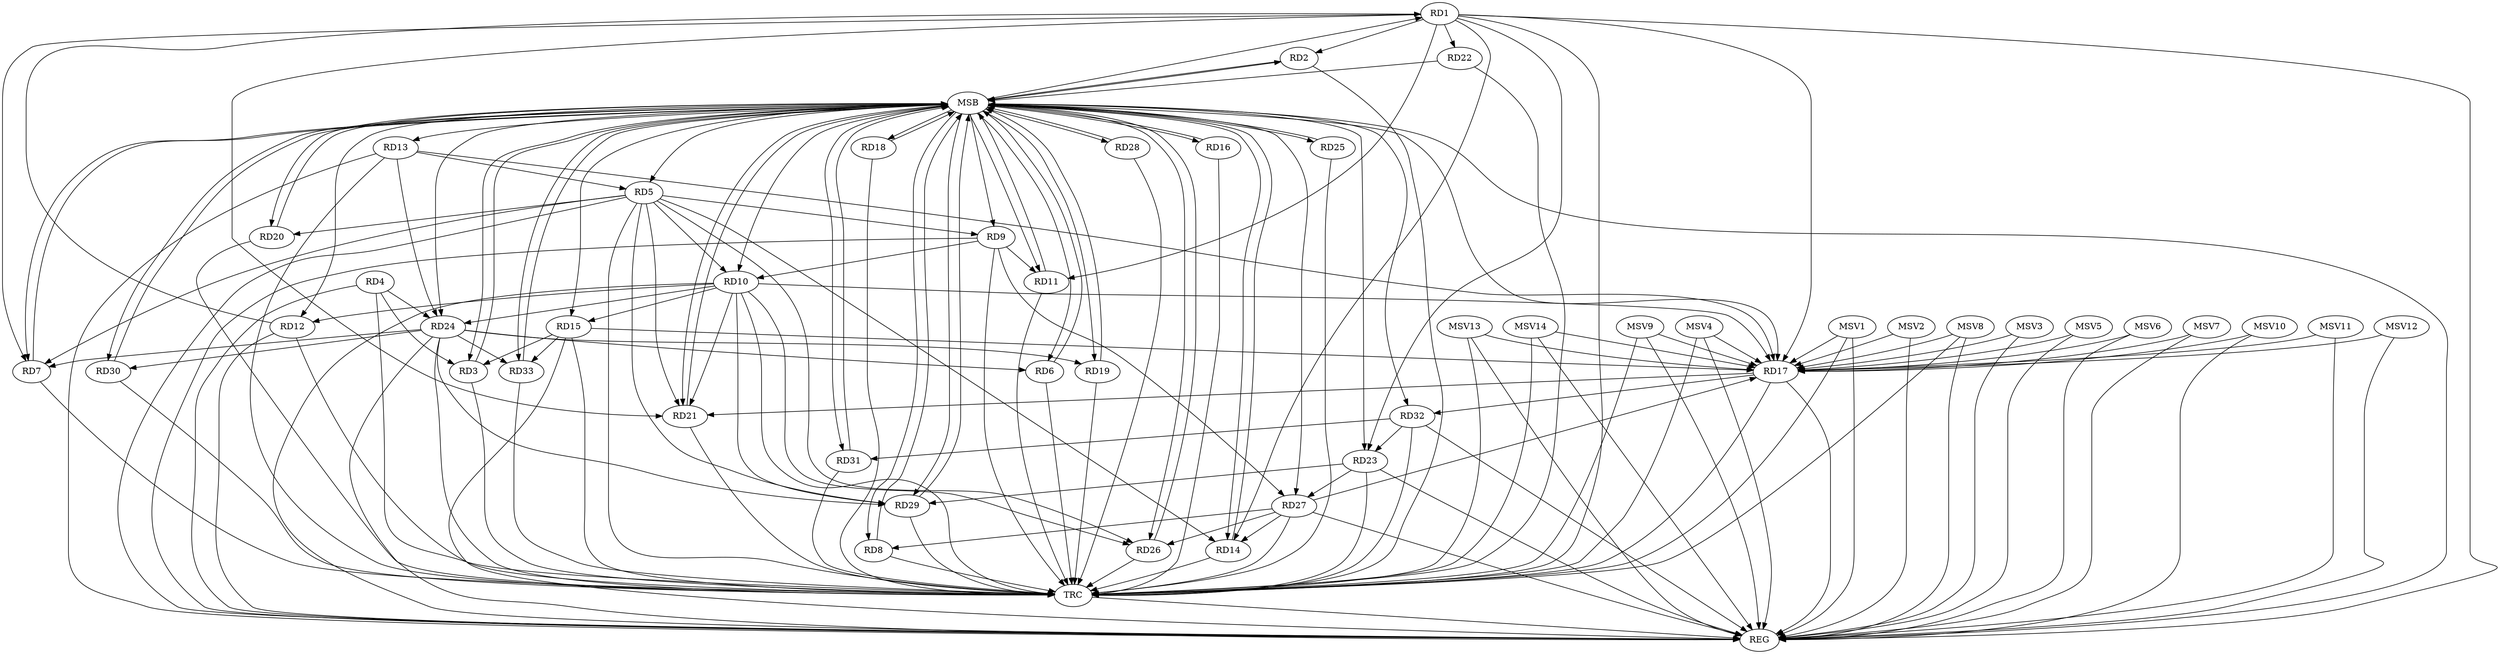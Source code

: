 strict digraph G {
  RD1 [ label="RD1" ];
  RD2 [ label="RD2" ];
  RD3 [ label="RD3" ];
  RD4 [ label="RD4" ];
  RD5 [ label="RD5" ];
  RD6 [ label="RD6" ];
  RD7 [ label="RD7" ];
  RD8 [ label="RD8" ];
  RD9 [ label="RD9" ];
  RD10 [ label="RD10" ];
  RD11 [ label="RD11" ];
  RD12 [ label="RD12" ];
  RD13 [ label="RD13" ];
  RD14 [ label="RD14" ];
  RD15 [ label="RD15" ];
  RD16 [ label="RD16" ];
  RD17 [ label="RD17" ];
  RD18 [ label="RD18" ];
  RD19 [ label="RD19" ];
  RD20 [ label="RD20" ];
  RD21 [ label="RD21" ];
  RD22 [ label="RD22" ];
  RD23 [ label="RD23" ];
  RD24 [ label="RD24" ];
  RD25 [ label="RD25" ];
  RD26 [ label="RD26" ];
  RD27 [ label="RD27" ];
  RD28 [ label="RD28" ];
  RD29 [ label="RD29" ];
  RD30 [ label="RD30" ];
  RD31 [ label="RD31" ];
  RD32 [ label="RD32" ];
  RD33 [ label="RD33" ];
  REG [ label="REG" ];
  MSB [ label="MSB" ];
  TRC [ label="TRC" ];
  MSV1 [ label="MSV1" ];
  MSV2 [ label="MSV2" ];
  MSV3 [ label="MSV3" ];
  MSV4 [ label="MSV4" ];
  MSV5 [ label="MSV5" ];
  MSV6 [ label="MSV6" ];
  MSV7 [ label="MSV7" ];
  MSV8 [ label="MSV8" ];
  MSV9 [ label="MSV9" ];
  MSV10 [ label="MSV10" ];
  MSV11 [ label="MSV11" ];
  MSV12 [ label="MSV12" ];
  MSV13 [ label="MSV13" ];
  MSV14 [ label="MSV14" ];
  RD1 -> RD2;
  RD1 -> RD7;
  RD1 -> RD11;
  RD12 -> RD1;
  RD1 -> RD14;
  RD1 -> RD17;
  RD1 -> RD21;
  RD1 -> RD22;
  RD1 -> RD23;
  RD4 -> RD3;
  RD15 -> RD3;
  RD4 -> RD24;
  RD5 -> RD7;
  RD5 -> RD9;
  RD5 -> RD10;
  RD13 -> RD5;
  RD5 -> RD14;
  RD5 -> RD20;
  RD5 -> RD21;
  RD5 -> RD26;
  RD5 -> RD29;
  RD24 -> RD6;
  RD24 -> RD7;
  RD27 -> RD8;
  RD9 -> RD10;
  RD9 -> RD11;
  RD9 -> RD27;
  RD10 -> RD12;
  RD10 -> RD15;
  RD10 -> RD17;
  RD10 -> RD21;
  RD10 -> RD24;
  RD10 -> RD26;
  RD10 -> RD29;
  RD13 -> RD17;
  RD13 -> RD24;
  RD27 -> RD14;
  RD15 -> RD17;
  RD15 -> RD33;
  RD17 -> RD21;
  RD27 -> RD17;
  RD17 -> RD32;
  RD24 -> RD19;
  RD23 -> RD27;
  RD23 -> RD29;
  RD32 -> RD23;
  RD24 -> RD29;
  RD24 -> RD30;
  RD24 -> RD33;
  RD27 -> RD26;
  RD32 -> RD31;
  RD1 -> REG;
  RD4 -> REG;
  RD5 -> REG;
  RD9 -> REG;
  RD10 -> REG;
  RD12 -> REG;
  RD13 -> REG;
  RD15 -> REG;
  RD17 -> REG;
  RD23 -> REG;
  RD24 -> REG;
  RD27 -> REG;
  RD32 -> REG;
  RD2 -> MSB;
  MSB -> RD28;
  MSB -> RD31;
  MSB -> REG;
  RD3 -> MSB;
  MSB -> RD5;
  MSB -> RD8;
  MSB -> RD9;
  RD6 -> MSB;
  MSB -> RD7;
  MSB -> RD25;
  RD7 -> MSB;
  MSB -> RD1;
  MSB -> RD6;
  MSB -> RD13;
  MSB -> RD18;
  MSB -> RD32;
  RD8 -> MSB;
  MSB -> RD14;
  MSB -> RD30;
  RD11 -> MSB;
  MSB -> RD2;
  MSB -> RD12;
  MSB -> RD29;
  RD14 -> MSB;
  MSB -> RD3;
  MSB -> RD27;
  RD16 -> MSB;
  RD18 -> MSB;
  MSB -> RD21;
  RD19 -> MSB;
  RD20 -> MSB;
  MSB -> RD15;
  MSB -> RD17;
  MSB -> RD26;
  RD21 -> MSB;
  MSB -> RD10;
  RD22 -> MSB;
  MSB -> RD20;
  RD25 -> MSB;
  RD26 -> MSB;
  MSB -> RD19;
  RD28 -> MSB;
  MSB -> RD16;
  MSB -> RD24;
  RD29 -> MSB;
  MSB -> RD23;
  RD30 -> MSB;
  MSB -> RD33;
  RD31 -> MSB;
  MSB -> RD11;
  RD33 -> MSB;
  RD1 -> TRC;
  RD2 -> TRC;
  RD3 -> TRC;
  RD4 -> TRC;
  RD5 -> TRC;
  RD6 -> TRC;
  RD7 -> TRC;
  RD8 -> TRC;
  RD9 -> TRC;
  RD10 -> TRC;
  RD11 -> TRC;
  RD12 -> TRC;
  RD13 -> TRC;
  RD14 -> TRC;
  RD15 -> TRC;
  RD16 -> TRC;
  RD17 -> TRC;
  RD18 -> TRC;
  RD19 -> TRC;
  RD20 -> TRC;
  RD21 -> TRC;
  RD22 -> TRC;
  RD23 -> TRC;
  RD24 -> TRC;
  RD25 -> TRC;
  RD26 -> TRC;
  RD27 -> TRC;
  RD28 -> TRC;
  RD29 -> TRC;
  RD30 -> TRC;
  RD31 -> TRC;
  RD32 -> TRC;
  RD33 -> TRC;
  TRC -> REG;
  MSV1 -> RD17;
  MSV2 -> RD17;
  MSV3 -> RD17;
  MSV4 -> RD17;
  MSV5 -> RD17;
  MSV6 -> RD17;
  MSV1 -> REG;
  MSV1 -> TRC;
  MSV2 -> REG;
  MSV3 -> REG;
  MSV4 -> REG;
  MSV4 -> TRC;
  MSV5 -> REG;
  MSV6 -> REG;
  MSV7 -> RD17;
  MSV7 -> REG;
  MSV8 -> RD17;
  MSV8 -> REG;
  MSV8 -> TRC;
  MSV9 -> RD17;
  MSV10 -> RD17;
  MSV9 -> REG;
  MSV9 -> TRC;
  MSV10 -> REG;
  MSV11 -> RD17;
  MSV12 -> RD17;
  MSV11 -> REG;
  MSV12 -> REG;
  MSV13 -> RD17;
  MSV14 -> RD17;
  MSV13 -> REG;
  MSV13 -> TRC;
  MSV14 -> REG;
  MSV14 -> TRC;
}

